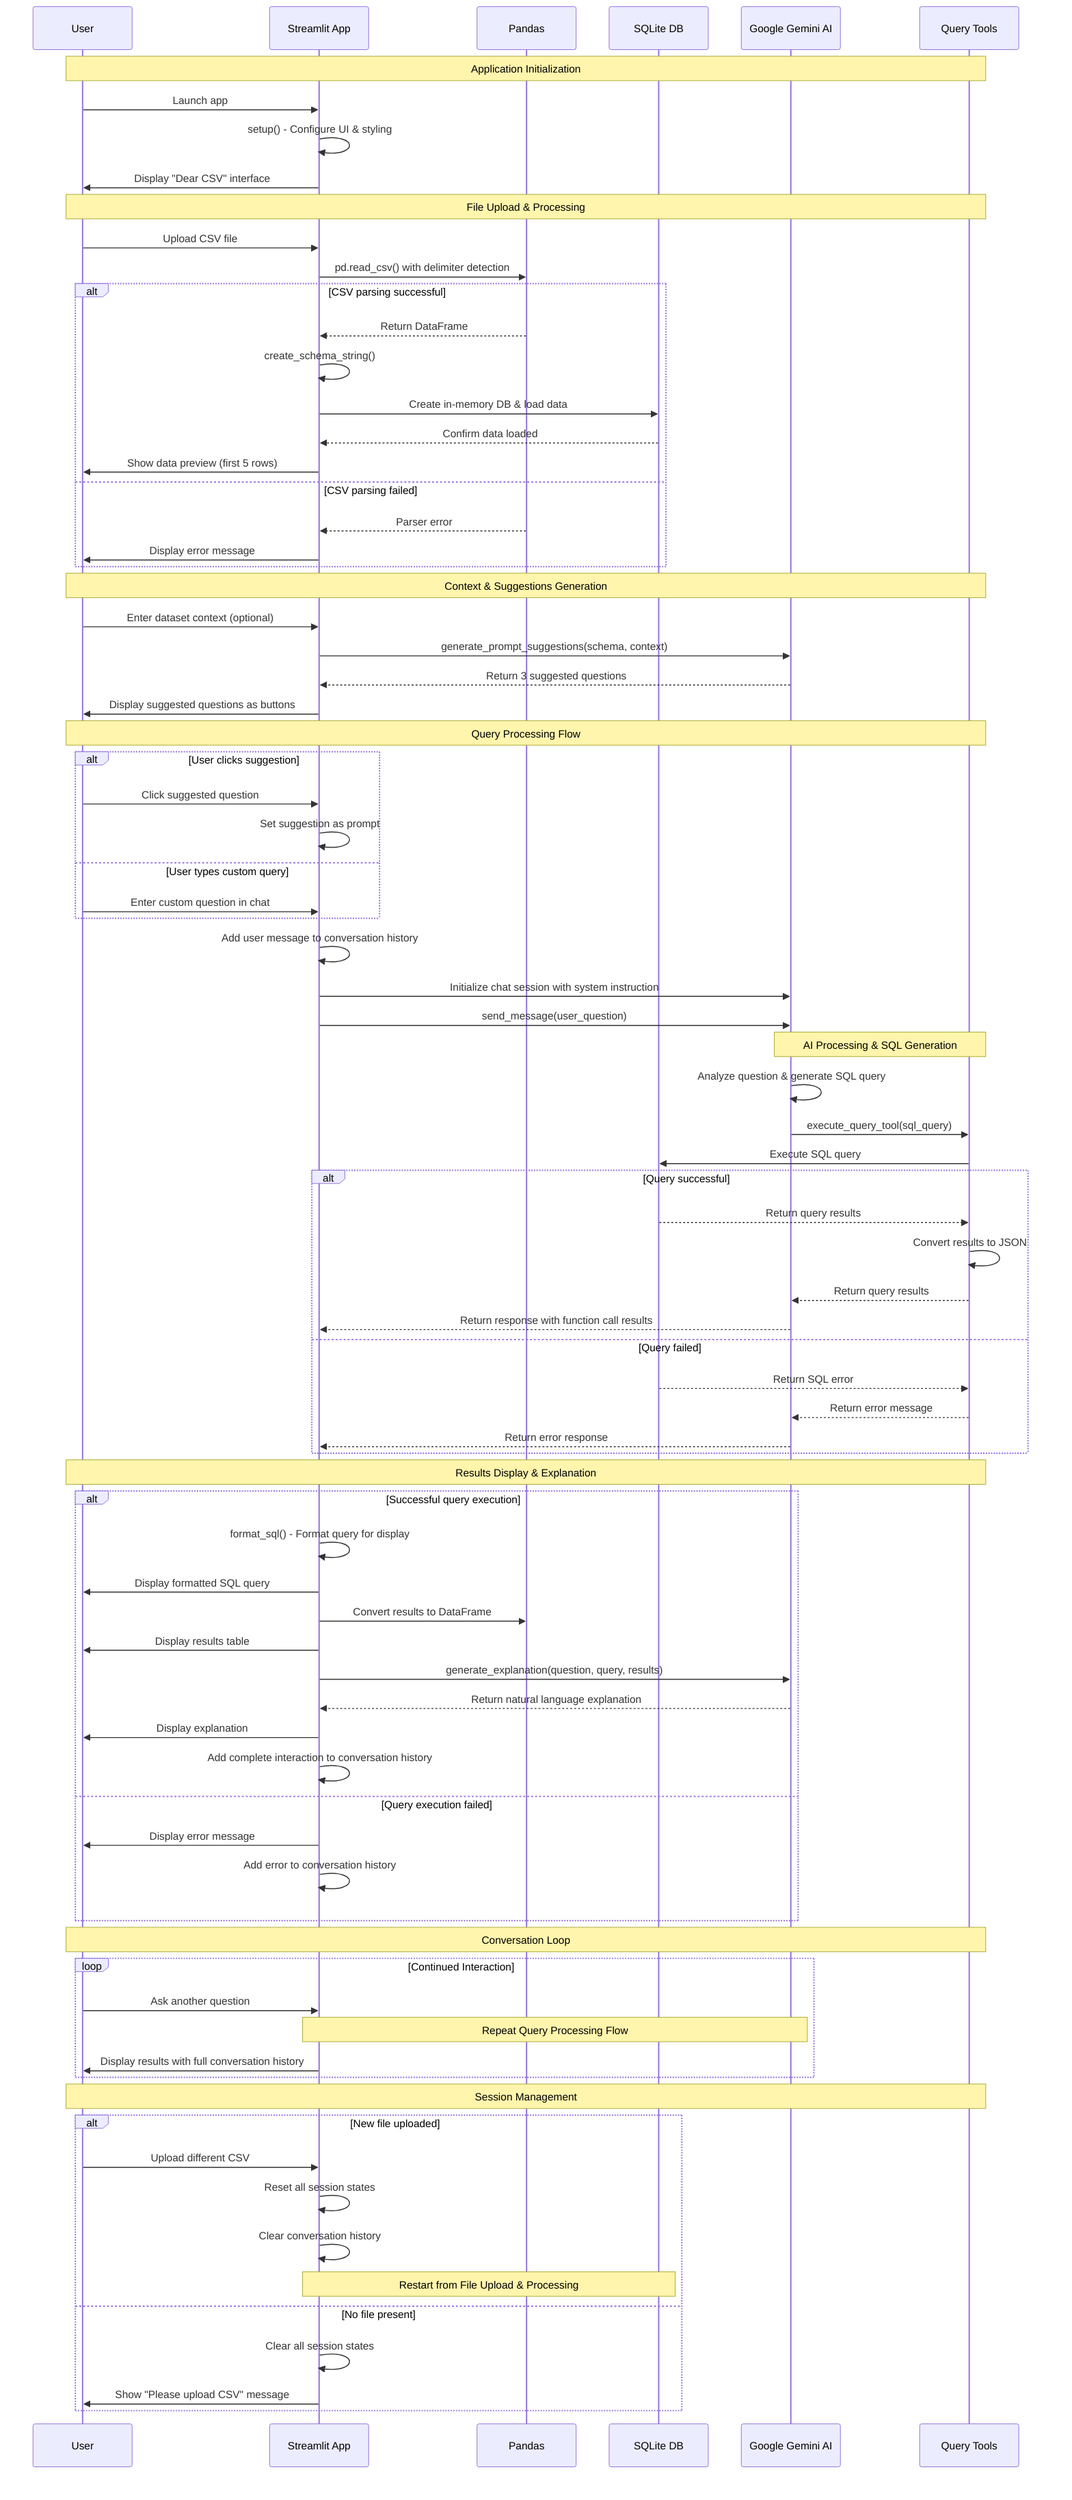sequenceDiagram
    participant User
    participant Streamlit as Streamlit App
    participant Pandas as Pandas
    participant SQLite as SQLite DB
    participant Gemini as Google Gemini AI
    participant Tools as Query Tools

    Note over User, Tools: Application Initialization
    User->>Streamlit: Launch app
    Streamlit->>Streamlit: setup() - Configure UI & styling
    Streamlit->>User: Display "Dear CSV" interface

    Note over User, Tools: File Upload & Processing
    User->>Streamlit: Upload CSV file
    Streamlit->>Pandas: pd.read_csv() with delimiter detection
    alt CSV parsing successful
        Pandas-->>Streamlit: Return DataFrame
        Streamlit->>Streamlit: create_schema_string()
        Streamlit->>SQLite: Create in-memory DB & load data
        SQLite-->>Streamlit: Confirm data loaded
        Streamlit->>User: Show data preview (first 5 rows)
    else CSV parsing failed
        Pandas-->>Streamlit: Parser error
        Streamlit->>User: Display error message
    end

    Note over User, Tools: Context & Suggestions Generation
    User->>Streamlit: Enter dataset context (optional)
    Streamlit->>Gemini: generate_prompt_suggestions(schema, context)
    Gemini-->>Streamlit: Return 3 suggested questions
    Streamlit->>User: Display suggested questions as buttons

    Note over User, Tools: Query Processing Flow
    alt User clicks suggestion
        User->>Streamlit: Click suggested question
        Streamlit->>Streamlit: Set suggestion as prompt
    else User types custom query
        User->>Streamlit: Enter custom question in chat
    end

    Streamlit->>Streamlit: Add user message to conversation history
    Streamlit->>Gemini: Initialize chat session with system instruction
    Streamlit->>Gemini: send_message(user_question)

    Note over Gemini, Tools: AI Processing & SQL Generation
    Gemini->>Gemini: Analyze question & generate SQL query
    Gemini->>Tools: execute_query_tool(sql_query)
    Tools->>SQLite: Execute SQL query
    
    alt Query successful
        SQLite-->>Tools: Return query results
        Tools->>Tools: Convert results to JSON
        Tools-->>Gemini: Return query results
        Gemini-->>Streamlit: Return response with function call results
    else Query failed
        SQLite-->>Tools: Return SQL error
        Tools-->>Gemini: Return error message
        Gemini-->>Streamlit: Return error response
    end

    Note over User, Tools: Results Display & Explanation
    alt Successful query execution
        Streamlit->>Streamlit: format_sql() - Format query for display
        Streamlit->>User: Display formatted SQL query
        Streamlit->>Pandas: Convert results to DataFrame
        Streamlit->>User: Display results table
        
        Streamlit->>Gemini: generate_explanation(question, query, results)
        Gemini-->>Streamlit: Return natural language explanation
        Streamlit->>User: Display explanation
        
        Streamlit->>Streamlit: Add complete interaction to conversation history
    else Query execution failed
        Streamlit->>User: Display error message
        Streamlit->>Streamlit: Add error to conversation history
    end

    Note over User, Tools: Conversation Loop
    loop Continued Interaction
        User->>Streamlit: Ask another question
        Note over Streamlit, Gemini: Repeat Query Processing Flow
        Streamlit->>User: Display results with full conversation history
    end

    Note over User, Tools: Session Management
    alt New file uploaded
        User->>Streamlit: Upload different CSV
        Streamlit->>Streamlit: Reset all session states
        Streamlit->>Streamlit: Clear conversation history
        Note over Streamlit, SQLite: Restart from File Upload & Processing
    else No file present
        Streamlit->>Streamlit: Clear all session states
        Streamlit->>User: Show "Please upload CSV" message
    end